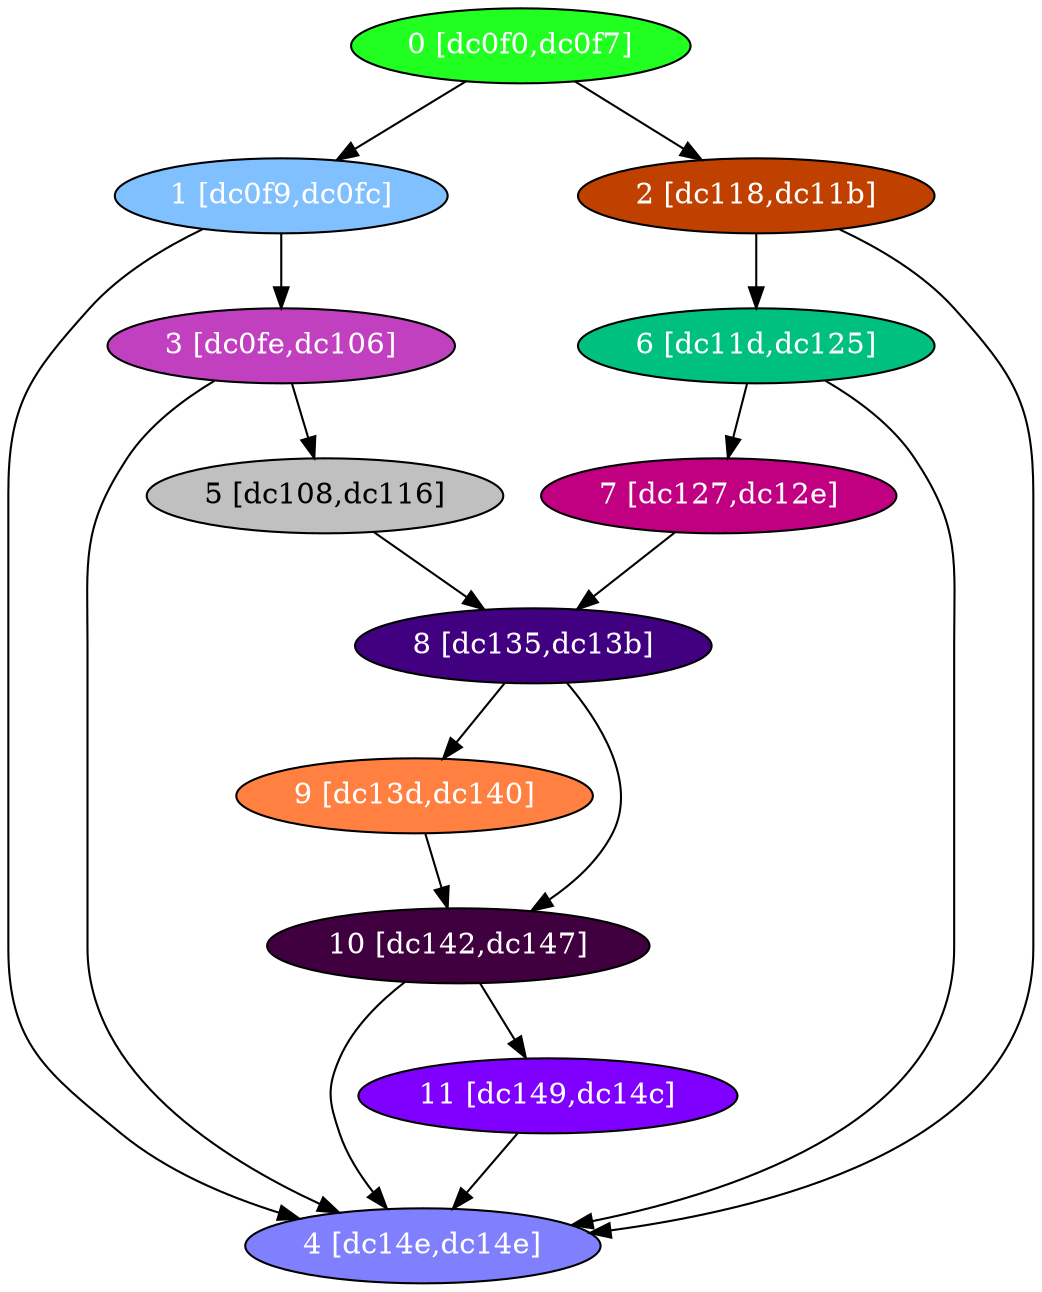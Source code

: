 diGraph libnss3{
	libnss3_0  [style=filled fillcolor="#20FF20" fontcolor="#ffffff" shape=oval label="0 [dc0f0,dc0f7]"]
	libnss3_1  [style=filled fillcolor="#80C0FF" fontcolor="#ffffff" shape=oval label="1 [dc0f9,dc0fc]"]
	libnss3_2  [style=filled fillcolor="#C04000" fontcolor="#ffffff" shape=oval label="2 [dc118,dc11b]"]
	libnss3_3  [style=filled fillcolor="#C040C0" fontcolor="#ffffff" shape=oval label="3 [dc0fe,dc106]"]
	libnss3_4  [style=filled fillcolor="#8080FF" fontcolor="#ffffff" shape=oval label="4 [dc14e,dc14e]"]
	libnss3_5  [style=filled fillcolor="#C0C0C0" fontcolor="#000000" shape=oval label="5 [dc108,dc116]"]
	libnss3_6  [style=filled fillcolor="#00C080" fontcolor="#ffffff" shape=oval label="6 [dc11d,dc125]"]
	libnss3_7  [style=filled fillcolor="#C00080" fontcolor="#ffffff" shape=oval label="7 [dc127,dc12e]"]
	libnss3_8  [style=filled fillcolor="#400080" fontcolor="#ffffff" shape=oval label="8 [dc135,dc13b]"]
	libnss3_9  [style=filled fillcolor="#FF8040" fontcolor="#ffffff" shape=oval label="9 [dc13d,dc140]"]
	libnss3_a  [style=filled fillcolor="#400040" fontcolor="#ffffff" shape=oval label="10 [dc142,dc147]"]
	libnss3_b  [style=filled fillcolor="#8000FF" fontcolor="#ffffff" shape=oval label="11 [dc149,dc14c]"]

	libnss3_0 -> libnss3_1
	libnss3_0 -> libnss3_2
	libnss3_1 -> libnss3_3
	libnss3_1 -> libnss3_4
	libnss3_2 -> libnss3_4
	libnss3_2 -> libnss3_6
	libnss3_3 -> libnss3_4
	libnss3_3 -> libnss3_5
	libnss3_5 -> libnss3_8
	libnss3_6 -> libnss3_4
	libnss3_6 -> libnss3_7
	libnss3_7 -> libnss3_8
	libnss3_8 -> libnss3_9
	libnss3_8 -> libnss3_a
	libnss3_9 -> libnss3_a
	libnss3_a -> libnss3_4
	libnss3_a -> libnss3_b
	libnss3_b -> libnss3_4
}